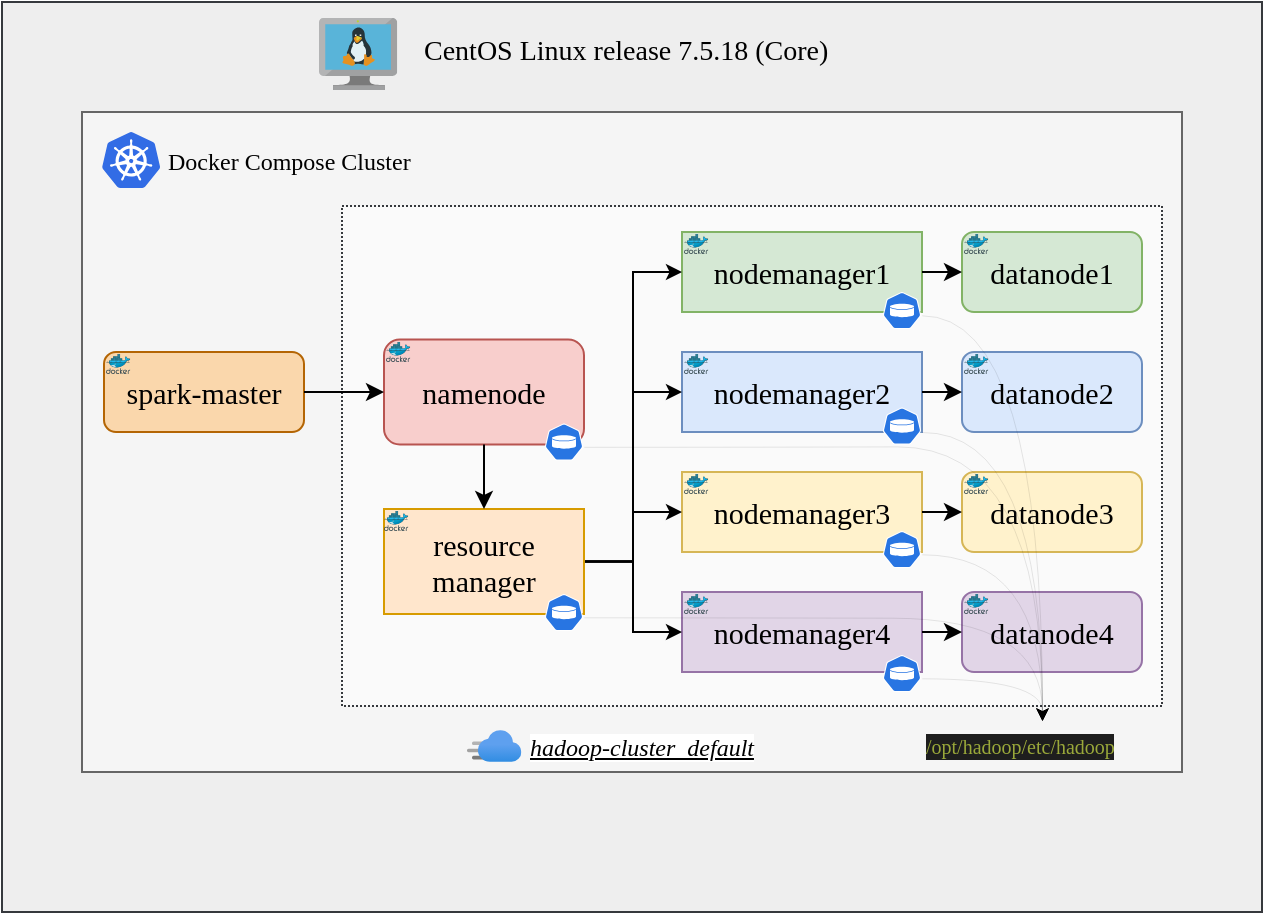 <mxfile version="22.1.4" type="github">
  <diagram name="Page-1" id="V8h-1MQleoCmdeibyXJW">
    <mxGraphModel dx="359" dy="177" grid="1" gridSize="10" guides="1" tooltips="1" connect="1" arrows="1" fold="1" page="1" pageScale="1" pageWidth="827" pageHeight="1169" math="0" shadow="0">
      <root>
        <mxCell id="0" />
        <mxCell id="1" parent="0" />
        <mxCell id="P6INaoKp7c1mNes1hCAk-41" value="" style="rounded=0;whiteSpace=wrap;html=1;fillColor=#eeeeee;strokeColor=#36393d;" vertex="1" parent="1">
          <mxGeometry x="90" y="165" width="630" height="455" as="geometry" />
        </mxCell>
        <mxCell id="mVjjDzQQZ4SRoz_f7-zc-12" value="" style="rounded=0;whiteSpace=wrap;html=1;fillColor=#f5f5f5;fontColor=#333333;strokeColor=#666666;fontFamily=Comic Sans MS;" parent="1" vertex="1">
          <mxGeometry x="130" y="220" width="550" height="330" as="geometry" />
        </mxCell>
        <mxCell id="P6INaoKp7c1mNes1hCAk-37" value="" style="rounded=0;whiteSpace=wrap;html=1;fillColor=#FAFAFA;strokeColor=#36393d;dashed=1;dashPattern=1 1;" vertex="1" parent="1">
          <mxGeometry x="260" y="267" width="410" height="250" as="geometry" />
        </mxCell>
        <mxCell id="mVjjDzQQZ4SRoz_f7-zc-1" value="spark-master" style="rounded=1;whiteSpace=wrap;html=1;fontSize=15;fillColor=#fad7ac;strokeColor=#b46504;fontFamily=Comic Sans MS;" parent="1" vertex="1">
          <mxGeometry x="141" y="340" width="100" height="40" as="geometry" />
        </mxCell>
        <mxCell id="mVjjDzQQZ4SRoz_f7-zc-2" value="namenode" style="rounded=1;whiteSpace=wrap;html=1;fillColor=#f8cecc;strokeColor=#b85450;fontSize=15;fontFamily=Comic Sans MS;" parent="1" vertex="1">
          <mxGeometry x="281" y="333.75" width="100" height="52.5" as="geometry" />
        </mxCell>
        <mxCell id="mVjjDzQQZ4SRoz_f7-zc-3" value="datanode1" style="rounded=1;whiteSpace=wrap;html=1;fillColor=#d5e8d4;strokeColor=#82b366;fontSize=15;fontFamily=Comic Sans MS;" parent="1" vertex="1">
          <mxGeometry x="570" y="280" width="90" height="40" as="geometry" />
        </mxCell>
        <mxCell id="mVjjDzQQZ4SRoz_f7-zc-4" value="nodemanager1" style="rounded=0;whiteSpace=wrap;html=1;fillColor=#d5e8d4;strokeColor=#82b366;fontSize=15;fontFamily=Comic Sans MS;" parent="1" vertex="1">
          <mxGeometry x="430" y="280" width="120" height="40" as="geometry" />
        </mxCell>
        <mxCell id="mVjjDzQQZ4SRoz_f7-zc-5" value="datanode2" style="rounded=1;whiteSpace=wrap;html=1;fillColor=#dae8fc;strokeColor=#6c8ebf;fontSize=15;fontFamily=Comic Sans MS;" parent="1" vertex="1">
          <mxGeometry x="570" y="340" width="90" height="40" as="geometry" />
        </mxCell>
        <mxCell id="mVjjDzQQZ4SRoz_f7-zc-6" value="nodemanager2" style="rounded=0;whiteSpace=wrap;html=1;fillColor=#dae8fc;strokeColor=#6c8ebf;fontSize=15;fontFamily=Comic Sans MS;" parent="1" vertex="1">
          <mxGeometry x="430" y="340" width="120" height="40" as="geometry" />
        </mxCell>
        <mxCell id="mVjjDzQQZ4SRoz_f7-zc-7" value="datanode3" style="rounded=1;whiteSpace=wrap;html=1;fillColor=#fff2cc;strokeColor=#d6b656;fontSize=15;fontFamily=Comic Sans MS;" parent="1" vertex="1">
          <mxGeometry x="570" y="400" width="90" height="40" as="geometry" />
        </mxCell>
        <mxCell id="mVjjDzQQZ4SRoz_f7-zc-8" value="nodemanager3" style="rounded=0;whiteSpace=wrap;html=1;fillColor=#fff2cc;strokeColor=#d6b656;fontSize=15;fontFamily=Comic Sans MS;" parent="1" vertex="1">
          <mxGeometry x="430" y="400" width="120" height="40" as="geometry" />
        </mxCell>
        <mxCell id="mVjjDzQQZ4SRoz_f7-zc-9" value="datanode4" style="rounded=1;whiteSpace=wrap;html=1;fillColor=#e1d5e7;strokeColor=#9673a6;fontSize=15;fontFamily=Comic Sans MS;" parent="1" vertex="1">
          <mxGeometry x="570" y="460" width="90" height="40" as="geometry" />
        </mxCell>
        <mxCell id="mVjjDzQQZ4SRoz_f7-zc-10" value="nodemanager4" style="rounded=0;whiteSpace=wrap;html=1;fillColor=#e1d5e7;strokeColor=#9673a6;fontSize=15;fontFamily=Comic Sans MS;" parent="1" vertex="1">
          <mxGeometry x="430" y="460" width="120" height="40" as="geometry" />
        </mxCell>
        <mxCell id="q_KTjDXQ8lufyGA70EkQ-2" style="edgeStyle=orthogonalEdgeStyle;rounded=0;orthogonalLoop=1;jettySize=auto;html=1;exitX=1;exitY=0.5;exitDx=0;exitDy=0;entryX=0;entryY=0.5;entryDx=0;entryDy=0;endSize=5;fontFamily=Comic Sans MS;" parent="1" source="mVjjDzQQZ4SRoz_f7-zc-11" target="mVjjDzQQZ4SRoz_f7-zc-4" edge="1">
          <mxGeometry relative="1" as="geometry" />
        </mxCell>
        <mxCell id="q_KTjDXQ8lufyGA70EkQ-3" style="edgeStyle=orthogonalEdgeStyle;rounded=0;orthogonalLoop=1;jettySize=auto;html=1;exitX=1;exitY=0.5;exitDx=0;exitDy=0;entryX=0;entryY=0.5;entryDx=0;entryDy=0;endSize=5;fontFamily=Comic Sans MS;" parent="1" source="mVjjDzQQZ4SRoz_f7-zc-11" target="mVjjDzQQZ4SRoz_f7-zc-10" edge="1">
          <mxGeometry relative="1" as="geometry" />
        </mxCell>
        <mxCell id="q_KTjDXQ8lufyGA70EkQ-4" style="edgeStyle=orthogonalEdgeStyle;rounded=0;orthogonalLoop=1;jettySize=auto;html=1;exitX=1;exitY=0.5;exitDx=0;exitDy=0;entryX=0;entryY=0.5;entryDx=0;entryDy=0;endSize=5;fontFamily=Comic Sans MS;" parent="1" source="mVjjDzQQZ4SRoz_f7-zc-11" target="mVjjDzQQZ4SRoz_f7-zc-6" edge="1">
          <mxGeometry relative="1" as="geometry">
            <mxPoint x="450" y="520" as="targetPoint" />
          </mxGeometry>
        </mxCell>
        <mxCell id="q_KTjDXQ8lufyGA70EkQ-8" style="edgeStyle=orthogonalEdgeStyle;rounded=0;orthogonalLoop=1;jettySize=auto;html=1;exitX=1;exitY=0.5;exitDx=0;exitDy=0;entryX=0;entryY=0.5;entryDx=0;entryDy=0;endSize=5;fontFamily=Comic Sans MS;" parent="1" source="mVjjDzQQZ4SRoz_f7-zc-11" target="mVjjDzQQZ4SRoz_f7-zc-8" edge="1">
          <mxGeometry relative="1" as="geometry" />
        </mxCell>
        <mxCell id="mVjjDzQQZ4SRoz_f7-zc-11" value="resource manager" style="rounded=0;whiteSpace=wrap;html=1;fillColor=#ffe6cc;strokeColor=#d79b00;fontSize=15;fontFamily=Comic Sans MS;" parent="1" vertex="1">
          <mxGeometry x="281" y="418.5" width="100" height="52.5" as="geometry" />
        </mxCell>
        <mxCell id="mVjjDzQQZ4SRoz_f7-zc-15" value="" style="image;sketch=0;aspect=fixed;html=1;points=[];align=center;fontSize=12;image=img/lib/mscae/Docker.svg;fontFamily=Comic Sans MS;" parent="1" vertex="1">
          <mxGeometry x="431" y="281" width="12.2" height="10" as="geometry" />
        </mxCell>
        <mxCell id="P6INaoKp7c1mNes1hCAk-11" value="" style="endArrow=classic;html=1;rounded=0;entryX=0;entryY=0.5;entryDx=0;entryDy=0;fontFamily=Comic Sans MS;" edge="1" parent="1" target="mVjjDzQQZ4SRoz_f7-zc-3">
          <mxGeometry width="50" height="50" relative="1" as="geometry">
            <mxPoint x="550" y="300" as="sourcePoint" />
            <mxPoint x="600" y="250" as="targetPoint" />
          </mxGeometry>
        </mxCell>
        <mxCell id="P6INaoKp7c1mNes1hCAk-14" value="" style="endArrow=classic;html=1;rounded=0;entryX=0;entryY=0.5;entryDx=0;entryDy=0;fontFamily=Comic Sans MS;" edge="1" parent="1" target="mVjjDzQQZ4SRoz_f7-zc-5">
          <mxGeometry width="50" height="50" relative="1" as="geometry">
            <mxPoint x="550" y="360" as="sourcePoint" />
            <mxPoint x="600" y="310" as="targetPoint" />
          </mxGeometry>
        </mxCell>
        <mxCell id="P6INaoKp7c1mNes1hCAk-15" value="" style="endArrow=classic;html=1;rounded=0;entryX=0;entryY=0.5;entryDx=0;entryDy=0;fontFamily=Comic Sans MS;" edge="1" parent="1" target="mVjjDzQQZ4SRoz_f7-zc-7">
          <mxGeometry width="50" height="50" relative="1" as="geometry">
            <mxPoint x="550" y="420" as="sourcePoint" />
            <mxPoint x="600" y="370" as="targetPoint" />
          </mxGeometry>
        </mxCell>
        <mxCell id="P6INaoKp7c1mNes1hCAk-16" value="" style="endArrow=classic;html=1;rounded=0;entryX=0;entryY=0.5;entryDx=0;entryDy=0;fontFamily=Comic Sans MS;" edge="1" parent="1" target="mVjjDzQQZ4SRoz_f7-zc-9">
          <mxGeometry width="50" height="50" relative="1" as="geometry">
            <mxPoint x="550" y="480" as="sourcePoint" />
            <mxPoint x="600" y="430" as="targetPoint" />
          </mxGeometry>
        </mxCell>
        <mxCell id="P6INaoKp7c1mNes1hCAk-18" value="" style="endArrow=classic;html=1;rounded=0;exitX=0.5;exitY=1;exitDx=0;exitDy=0;entryX=0.5;entryY=0;entryDx=0;entryDy=0;fontFamily=Comic Sans MS;" edge="1" parent="1" source="mVjjDzQQZ4SRoz_f7-zc-2" target="mVjjDzQQZ4SRoz_f7-zc-11">
          <mxGeometry width="50" height="50" relative="1" as="geometry">
            <mxPoint x="270" y="390" as="sourcePoint" />
            <mxPoint x="320" y="340" as="targetPoint" />
          </mxGeometry>
        </mxCell>
        <mxCell id="P6INaoKp7c1mNes1hCAk-20" value="" style="endArrow=classic;html=1;rounded=0;entryX=0;entryY=0.5;entryDx=0;entryDy=0;exitX=1;exitY=0.5;exitDx=0;exitDy=0;fontFamily=Comic Sans MS;" edge="1" parent="1" source="mVjjDzQQZ4SRoz_f7-zc-1" target="mVjjDzQQZ4SRoz_f7-zc-2">
          <mxGeometry width="50" height="50" relative="1" as="geometry">
            <mxPoint x="150" y="390" as="sourcePoint" />
            <mxPoint x="200" y="340" as="targetPoint" />
          </mxGeometry>
        </mxCell>
        <mxCell id="P6INaoKp7c1mNes1hCAk-22" value="hadoop-cluster_default" style="text;whiteSpace=wrap;html=1;fontStyle=6;align=left;labelBackgroundColor=default;fontFamily=Comic Sans MS;" vertex="1" parent="1">
          <mxGeometry x="352.09" y="524" width="135.41" height="26" as="geometry" />
        </mxCell>
        <mxCell id="P6INaoKp7c1mNes1hCAk-23" value="" style="image;aspect=fixed;html=1;points=[];align=center;fontSize=12;image=img/lib/azure2/networking/CDN_Profiles.svg;fontFamily=Comic Sans MS;" vertex="1" parent="1">
          <mxGeometry x="322.5" y="529" width="27.2" height="16" as="geometry" />
        </mxCell>
        <mxCell id="P6INaoKp7c1mNes1hCAk-25" value="" style="image;sketch=0;aspect=fixed;html=1;points=[];align=center;fontSize=12;image=img/lib/mscae/Kubernetes.svg;fontFamily=Comic Sans MS;" vertex="1" parent="1">
          <mxGeometry x="140" y="230" width="29.17" height="28" as="geometry" />
        </mxCell>
        <mxCell id="P6INaoKp7c1mNes1hCAk-27" value="" style="image;sketch=0;aspect=fixed;html=1;points=[];align=center;fontSize=12;image=img/lib/mscae/Docker.svg;fontFamily=Comic Sans MS;" vertex="1" parent="1">
          <mxGeometry x="431" y="341" width="12.2" height="10" as="geometry" />
        </mxCell>
        <mxCell id="P6INaoKp7c1mNes1hCAk-28" value="" style="image;sketch=0;aspect=fixed;html=1;points=[];align=center;fontSize=12;image=img/lib/mscae/Docker.svg;fontFamily=Comic Sans MS;" vertex="1" parent="1">
          <mxGeometry x="431" y="401" width="12.2" height="10" as="geometry" />
        </mxCell>
        <mxCell id="P6INaoKp7c1mNes1hCAk-29" value="" style="image;sketch=0;aspect=fixed;html=1;points=[];align=center;fontSize=12;image=img/lib/mscae/Docker.svg;fontFamily=Comic Sans MS;" vertex="1" parent="1">
          <mxGeometry x="431" y="461" width="12.2" height="10" as="geometry" />
        </mxCell>
        <mxCell id="P6INaoKp7c1mNes1hCAk-30" value="" style="image;sketch=0;aspect=fixed;html=1;points=[];align=center;fontSize=12;image=img/lib/mscae/Docker.svg;fontFamily=Comic Sans MS;" vertex="1" parent="1">
          <mxGeometry x="571" y="281" width="12.2" height="10" as="geometry" />
        </mxCell>
        <mxCell id="P6INaoKp7c1mNes1hCAk-31" value="" style="image;sketch=0;aspect=fixed;html=1;points=[];align=center;fontSize=12;image=img/lib/mscae/Docker.svg;fontFamily=Comic Sans MS;" vertex="1" parent="1">
          <mxGeometry x="571" y="341" width="12.2" height="10" as="geometry" />
        </mxCell>
        <mxCell id="P6INaoKp7c1mNes1hCAk-32" value="" style="image;sketch=0;aspect=fixed;html=1;points=[];align=center;fontSize=12;image=img/lib/mscae/Docker.svg;fontFamily=Comic Sans MS;" vertex="1" parent="1">
          <mxGeometry x="571" y="401" width="12.2" height="10" as="geometry" />
        </mxCell>
        <mxCell id="P6INaoKp7c1mNes1hCAk-33" value="" style="image;sketch=0;aspect=fixed;html=1;points=[];align=center;fontSize=12;image=img/lib/mscae/Docker.svg;fontFamily=Comic Sans MS;" vertex="1" parent="1">
          <mxGeometry x="571" y="461" width="12.2" height="10" as="geometry" />
        </mxCell>
        <mxCell id="P6INaoKp7c1mNes1hCAk-34" value="" style="image;sketch=0;aspect=fixed;html=1;points=[];align=center;fontSize=12;image=img/lib/mscae/Docker.svg;fontFamily=Comic Sans MS;" vertex="1" parent="1">
          <mxGeometry x="282" y="335" width="12.2" height="10" as="geometry" />
        </mxCell>
        <mxCell id="P6INaoKp7c1mNes1hCAk-35" value="" style="image;sketch=0;aspect=fixed;html=1;points=[];align=center;fontSize=12;image=img/lib/mscae/Docker.svg;fontFamily=Comic Sans MS;" vertex="1" parent="1">
          <mxGeometry x="281" y="419.5" width="12.2" height="10" as="geometry" />
        </mxCell>
        <mxCell id="P6INaoKp7c1mNes1hCAk-36" value="Docker Compose Cluster" style="text;fontStyle=0;align=left;labelBackgroundColor=none;labelBorderColor=none;fontColor=default;whiteSpace=wrap;html=1;verticalAlign=middle;horizontal=1;fontFamily=Comic Sans MS;" vertex="1" parent="1">
          <mxGeometry x="171.17" y="232" width="196.83" height="26" as="geometry" />
        </mxCell>
        <mxCell id="P6INaoKp7c1mNes1hCAk-38" value="" style="image;sketch=0;aspect=fixed;html=1;points=[];align=center;fontSize=12;image=img/lib/mscae/Docker.svg;fontFamily=Comic Sans MS;" vertex="1" parent="1">
          <mxGeometry x="142" y="341" width="12.2" height="10" as="geometry" />
        </mxCell>
        <mxCell id="P6INaoKp7c1mNes1hCAk-45" value="" style="image;sketch=0;aspect=fixed;html=1;points=[];align=center;fontSize=12;image=img/lib/mscae/VM_Linux.svg;" vertex="1" parent="1">
          <mxGeometry x="248.5" y="173" width="39.13" height="36" as="geometry" />
        </mxCell>
        <mxCell id="P6INaoKp7c1mNes1hCAk-46" value="CentOS Linux release 7.5.18 (Core)&amp;nbsp;" style="text;fontStyle=0;align=left;labelBackgroundColor=none;labelBorderColor=none;fontColor=default;whiteSpace=wrap;html=1;verticalAlign=middle;horizontal=1;fontFamily=Comic Sans MS;fontSize=14;" vertex="1" parent="1">
          <mxGeometry x="299.17" y="174" width="276.83" height="31" as="geometry" />
        </mxCell>
        <mxCell id="P6INaoKp7c1mNes1hCAk-47" value="" style="sketch=0;html=1;dashed=0;whitespace=wrap;fillColor=#2875E2;strokeColor=#ffffff;points=[[0.005,0.63,0],[0.1,0.2,0],[0.9,0.2,0],[0.5,0,0],[0.995,0.63,0],[0.72,0.99,0],[0.5,1,0],[0.28,0.99,0]];verticalLabelPosition=bottom;align=center;verticalAlign=top;shape=mxgraph.kubernetes.icon;prIcon=vol" vertex="1" parent="1">
          <mxGeometry x="530" y="367.75" width="20" height="18.5" as="geometry" />
        </mxCell>
        <mxCell id="P6INaoKp7c1mNes1hCAk-48" value="" style="sketch=0;html=1;dashed=0;whitespace=wrap;fillColor=#2875E2;strokeColor=#ffffff;points=[[0.005,0.63,0],[0.1,0.2,0],[0.9,0.2,0],[0.5,0,0],[0.995,0.63,0],[0.72,0.99,0],[0.5,1,0],[0.28,0.99,0]];verticalLabelPosition=bottom;align=center;verticalAlign=top;shape=mxgraph.kubernetes.icon;prIcon=vol" vertex="1" parent="1">
          <mxGeometry x="530" y="310" width="20" height="18.5" as="geometry" />
        </mxCell>
        <mxCell id="P6INaoKp7c1mNes1hCAk-49" value="" style="sketch=0;html=1;dashed=0;whitespace=wrap;fillColor=#2875E2;strokeColor=#ffffff;points=[[0.005,0.63,0],[0.1,0.2,0],[0.9,0.2,0],[0.5,0,0],[0.995,0.63,0],[0.72,0.99,0],[0.5,1,0],[0.28,0.99,0]];verticalLabelPosition=bottom;align=center;verticalAlign=top;shape=mxgraph.kubernetes.icon;prIcon=vol" vertex="1" parent="1">
          <mxGeometry x="530" y="429.5" width="20" height="18.5" as="geometry" />
        </mxCell>
        <mxCell id="P6INaoKp7c1mNes1hCAk-50" value="" style="sketch=0;html=1;dashed=0;whitespace=wrap;fillColor=#2875E2;strokeColor=#ffffff;points=[[0.005,0.63,0],[0.1,0.2,0],[0.9,0.2,0],[0.5,0,0],[0.995,0.63,0],[0.72,0.99,0],[0.5,1,0],[0.28,0.99,0]];verticalLabelPosition=bottom;align=center;verticalAlign=top;shape=mxgraph.kubernetes.icon;prIcon=vol" vertex="1" parent="1">
          <mxGeometry x="530" y="491.5" width="20" height="18.5" as="geometry" />
        </mxCell>
        <mxCell id="P6INaoKp7c1mNes1hCAk-51" value="&lt;div style=&quot;color: rgb(197, 200, 198); background-color: rgb(30, 30, 30); font-weight: normal; line-height: 100%;&quot;&gt;&lt;div style=&quot;line-height: 100%;&quot;&gt;&lt;span style=&quot;color: rgb(154, 168, 58);&quot;&gt;&lt;font style=&quot;font-size: 10px;&quot;&gt;/opt/hadoop/etc/hadoop&lt;/font&gt;&lt;/span&gt;&lt;/div&gt;&lt;/div&gt;" style="text;whiteSpace=wrap;html=1;align=left;fontFamily=Times New Roman;" vertex="1" parent="1">
          <mxGeometry x="550" y="524" width="120" height="20" as="geometry" />
        </mxCell>
        <mxCell id="P6INaoKp7c1mNes1hCAk-52" value="" style="sketch=0;html=1;dashed=0;whitespace=wrap;fillColor=#2875E2;strokeColor=#ffffff;points=[[0.005,0.63,0],[0.1,0.2,0],[0.9,0.2,0],[0.5,0,0],[0.995,0.63,0],[0.72,0.99,0],[0.5,1,0],[0.28,0.99,0]];verticalLabelPosition=bottom;align=center;verticalAlign=top;shape=mxgraph.kubernetes.icon;prIcon=vol" vertex="1" parent="1">
          <mxGeometry x="361" y="375.75" width="20" height="18.5" as="geometry" />
        </mxCell>
        <mxCell id="P6INaoKp7c1mNes1hCAk-53" value="" style="sketch=0;html=1;dashed=0;whitespace=wrap;fillColor=#2875E2;strokeColor=#ffffff;points=[[0.005,0.63,0],[0.1,0.2,0],[0.9,0.2,0],[0.5,0,0],[0.995,0.63,0],[0.72,0.99,0],[0.5,1,0],[0.28,0.99,0]];verticalLabelPosition=bottom;align=center;verticalAlign=top;shape=mxgraph.kubernetes.icon;prIcon=vol" vertex="1" parent="1">
          <mxGeometry x="361" y="461" width="20" height="18.5" as="geometry" />
        </mxCell>
        <mxCell id="P6INaoKp7c1mNes1hCAk-54" value="" style="endArrow=classic;html=1;rounded=0;exitX=0.995;exitY=0.63;exitDx=0;exitDy=0;exitPerimeter=0;entryX=0.5;entryY=0;entryDx=0;entryDy=0;horizontal=1;edgeStyle=orthogonalEdgeStyle;curved=1;strokeWidth=0;" edge="1" parent="1" source="P6INaoKp7c1mNes1hCAk-52" target="P6INaoKp7c1mNes1hCAk-51">
          <mxGeometry width="50" height="50" relative="1" as="geometry">
            <mxPoint x="380" y="420" as="sourcePoint" />
            <mxPoint x="430" y="370" as="targetPoint" />
            <Array as="points">
              <mxPoint x="465" y="387" />
              <mxPoint x="610" y="387" />
            </Array>
          </mxGeometry>
        </mxCell>
        <mxCell id="P6INaoKp7c1mNes1hCAk-57" value="" style="endArrow=classic;html=1;rounded=0;exitX=0.995;exitY=0.63;exitDx=0;exitDy=0;exitPerimeter=0;entryX=0.5;entryY=0;entryDx=0;entryDy=0;horizontal=1;edgeStyle=orthogonalEdgeStyle;curved=1;strokeWidth=0;" edge="1" parent="1" source="P6INaoKp7c1mNes1hCAk-53" target="P6INaoKp7c1mNes1hCAk-51">
          <mxGeometry width="50" height="50" relative="1" as="geometry">
            <mxPoint x="381" y="404" as="sourcePoint" />
            <mxPoint x="560" y="542" as="targetPoint" />
            <Array as="points">
              <mxPoint x="460" y="473" />
              <mxPoint x="610" y="473" />
            </Array>
          </mxGeometry>
        </mxCell>
        <mxCell id="P6INaoKp7c1mNes1hCAk-58" value="" style="endArrow=classic;html=1;rounded=0;exitX=0.995;exitY=0.63;exitDx=0;exitDy=0;exitPerimeter=0;horizontal=1;edgeStyle=orthogonalEdgeStyle;curved=1;strokeWidth=0;" edge="1" parent="1" source="P6INaoKp7c1mNes1hCAk-48" target="P6INaoKp7c1mNes1hCAk-51">
          <mxGeometry width="50" height="50" relative="1" as="geometry">
            <mxPoint x="381" y="404" as="sourcePoint" />
            <mxPoint x="560" y="541" as="targetPoint" />
          </mxGeometry>
        </mxCell>
        <mxCell id="P6INaoKp7c1mNes1hCAk-59" value="" style="endArrow=classic;html=1;rounded=0;horizontal=1;edgeStyle=orthogonalEdgeStyle;curved=1;strokeWidth=0;entryX=0.5;entryY=0;entryDx=0;entryDy=0;exitX=1;exitY=1;exitDx=0;exitDy=0;" edge="1" parent="1" source="mVjjDzQQZ4SRoz_f7-zc-6" target="P6INaoKp7c1mNes1hCAk-51">
          <mxGeometry width="50" height="50" relative="1" as="geometry">
            <mxPoint x="550" y="339" as="sourcePoint" />
            <mxPoint x="620" y="527" as="targetPoint" />
            <Array as="points">
              <mxPoint x="610" y="380" />
            </Array>
          </mxGeometry>
        </mxCell>
        <mxCell id="P6INaoKp7c1mNes1hCAk-60" value="" style="endArrow=classic;html=1;rounded=0;exitX=0.995;exitY=0.63;exitDx=0;exitDy=0;exitPerimeter=0;horizontal=1;edgeStyle=orthogonalEdgeStyle;curved=1;strokeWidth=0;entryX=0.5;entryY=0;entryDx=0;entryDy=0;" edge="1" parent="1" source="P6INaoKp7c1mNes1hCAk-49" target="P6INaoKp7c1mNes1hCAk-51">
          <mxGeometry width="50" height="50" relative="1" as="geometry">
            <mxPoint x="560" y="332" as="sourcePoint" />
            <mxPoint x="620" y="527" as="targetPoint" />
          </mxGeometry>
        </mxCell>
        <mxCell id="P6INaoKp7c1mNes1hCAk-61" value="" style="endArrow=classic;html=1;rounded=0;exitX=0.995;exitY=0.63;exitDx=0;exitDy=0;exitPerimeter=0;horizontal=1;edgeStyle=orthogonalEdgeStyle;curved=1;strokeWidth=0;entryX=0.5;entryY=0;entryDx=0;entryDy=0;" edge="1" parent="1" source="P6INaoKp7c1mNes1hCAk-50" target="P6INaoKp7c1mNes1hCAk-51">
          <mxGeometry width="50" height="50" relative="1" as="geometry">
            <mxPoint x="560" y="451" as="sourcePoint" />
            <mxPoint x="620" y="527" as="targetPoint" />
          </mxGeometry>
        </mxCell>
      </root>
    </mxGraphModel>
  </diagram>
</mxfile>
